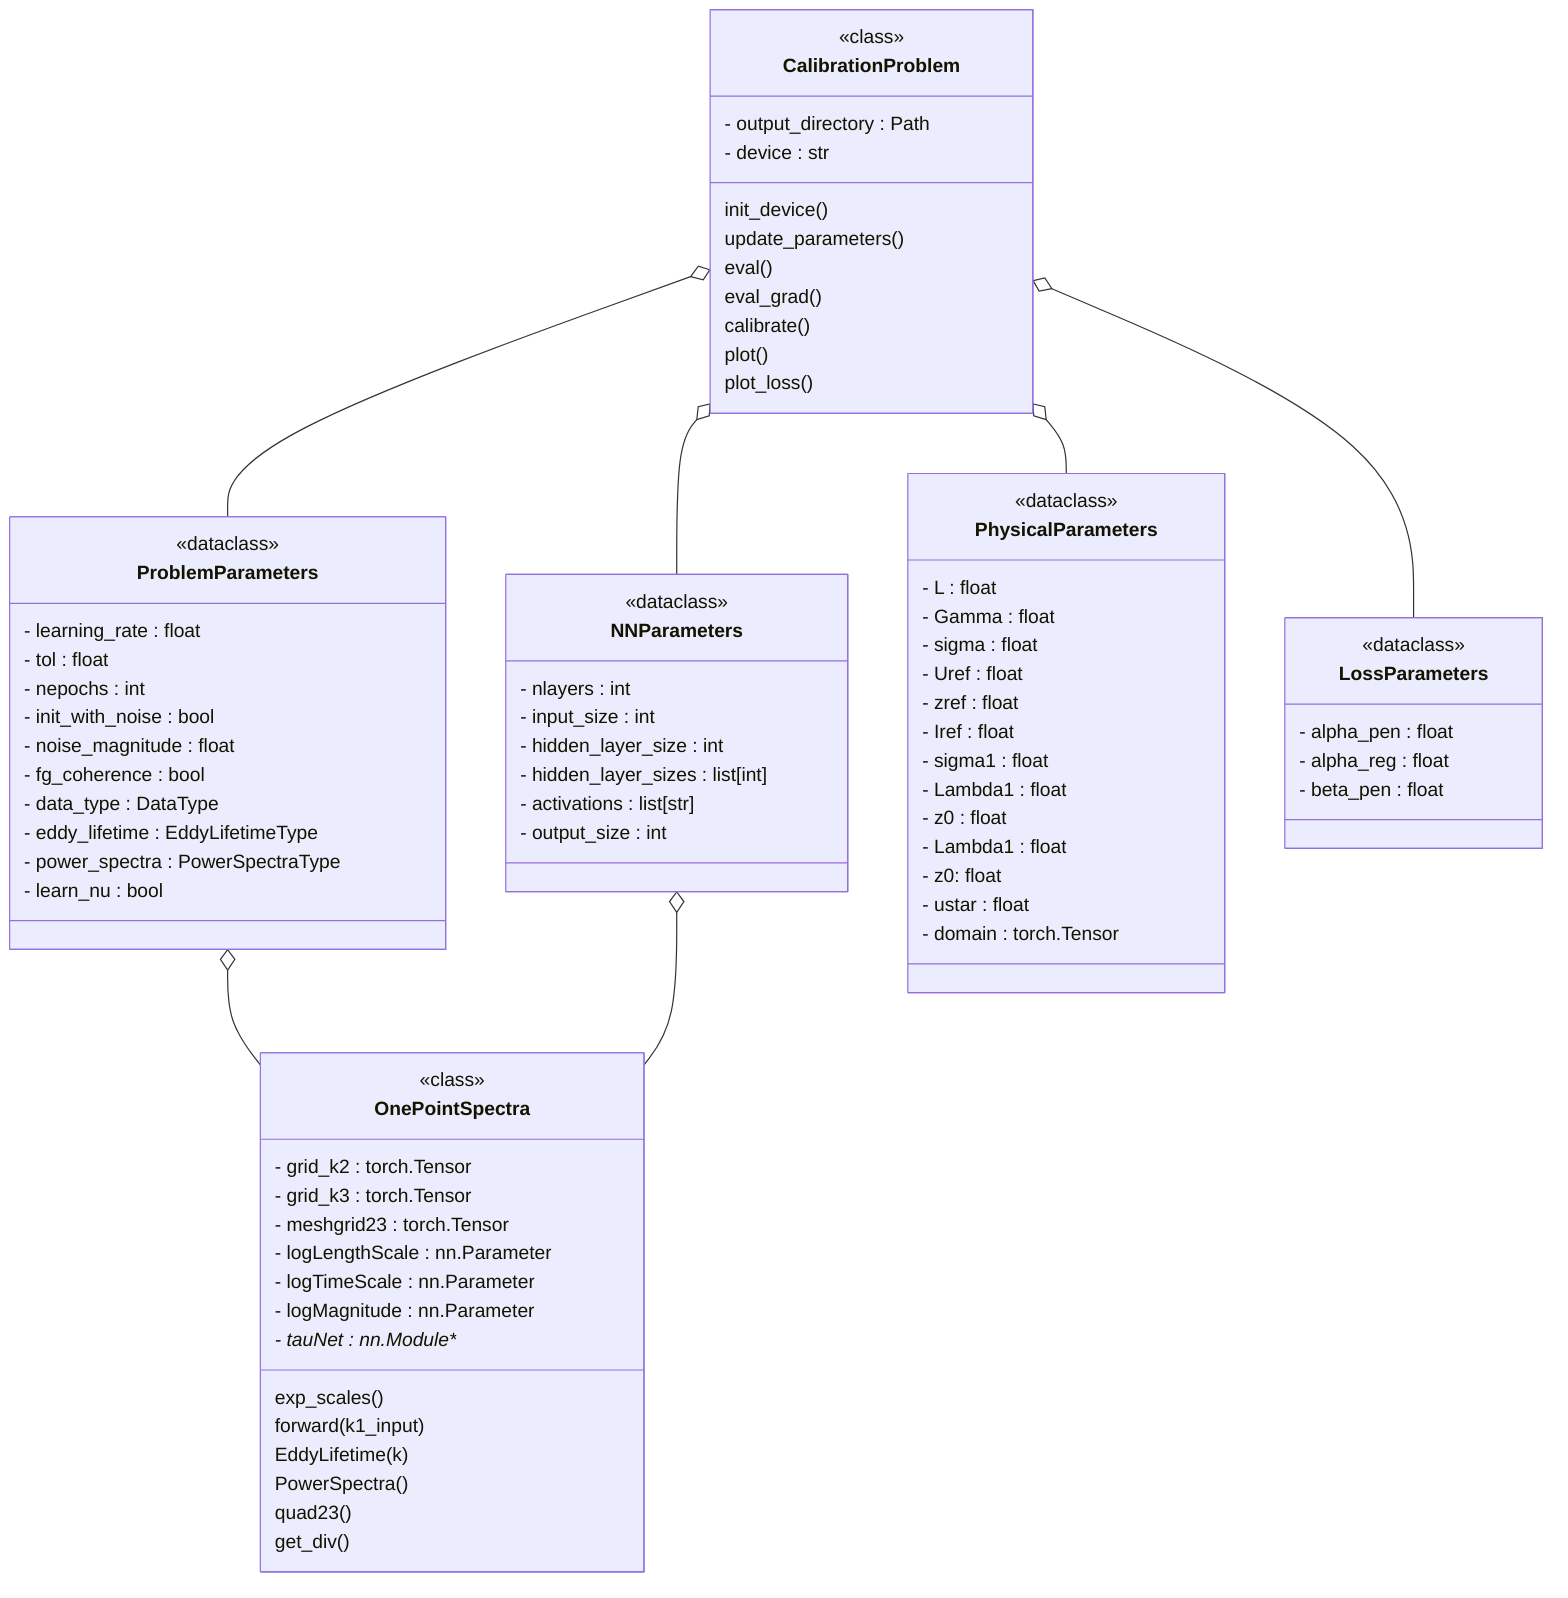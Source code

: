classDiagram
        class CalibrationProblem {
            <<class>>
            - output_directory : Path
            - device : str
            init_device()
            update_parameters() 
            eval()
            eval_grad() 
            calibrate()
            plot()
            plot_loss()
        }
        class NNParameters {
            <<dataclass>>
            - nlayers : int
            - input_size : int
            - hidden_layer_size : int
            - hidden_layer_sizes : list[int]
            - activations : list[str]
            - output_size : int 
        }
        class ProblemParameters {
            <<dataclass>>
            - learning_rate : float
            - tol : float 
            - nepochs : int 
            - init_with_noise : bool 
            - noise_magnitude : float
            - fg_coherence : bool 
            - data_type : DataType
            - eddy_lifetime : EddyLifetimeType 
            - power_spectra : PowerSpectraType 
            - learn_nu : bool
        }
        class PhysicalParameters {
            <<dataclass>>
            - L : float 
            - Gamma : float 
            - sigma : float 
            - Uref : float 
            - zref : float 
            - Iref : float 
            - sigma1 : float 
            - Lambda1 : float 
            - z0 : float 
            - Lambda1 : float 
            - z0: float 
            - ustar : float 
            - domain : torch.Tensor
        }
        class LossParameters {
            <<dataclass>>
            - alpha_pen : float 
            - alpha_reg : float 
            - beta_pen : float 
        }
        class OnePointSpectra { 
            <<class>>
            - grid_k2 : torch.Tensor 
            - grid_k3 : torch.Tensor 
            - meshgrid23 : torch.Tensor 
            - logLengthScale : nn.Parameter
            - logTimeScale : nn.Parameter 
            - logMagnitude : nn.Parameter 
            - tauNet : nn.Module**
            exp_scales()
            forward(k1_input)
            EddyLifetime(k)
            PowerSpectra()
            quad23()
            get_div()
        }

        CalibrationProblem o-- NNParameters
        CalibrationProblem o-- ProblemParameters
        CalibrationProblem o-- PhysicalParameters
        CalibrationProblem o-- LossParameters
        ProblemParameters o-- OnePointSpectra
        NNParameters o-- OnePointSpectra